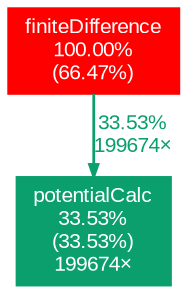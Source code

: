 digraph {
	graph [fontname=Arial, nodesep=0.125, ranksep=0.25];
	node [fontcolor=white, fontname=Arial, height=0, shape=box, style=filled, width=0];
	edge [fontname=Arial];
	1 [color="#ff0000", fontcolor="#ffffff", fontsize="10.00", label="finiteDifference\n100.00%\n(66.47%)"];
	1 -> 2 [arrowsize="0.58", color="#0b9f6d", fontcolor="#0b9f6d", fontsize="10.00", label="33.53%\n199674×", labeldistance="1.34", penwidth="1.34"];
	2 [color="#0b9f6d", fontcolor="#ffffff", fontsize="10.00", label="potentialCalc\n33.53%\n(33.53%)\n199674×"];
}
